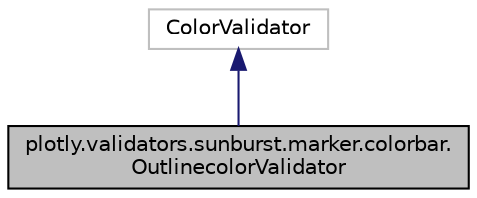 digraph "plotly.validators.sunburst.marker.colorbar.OutlinecolorValidator"
{
 // LATEX_PDF_SIZE
  edge [fontname="Helvetica",fontsize="10",labelfontname="Helvetica",labelfontsize="10"];
  node [fontname="Helvetica",fontsize="10",shape=record];
  Node1 [label="plotly.validators.sunburst.marker.colorbar.\lOutlinecolorValidator",height=0.2,width=0.4,color="black", fillcolor="grey75", style="filled", fontcolor="black",tooltip=" "];
  Node2 -> Node1 [dir="back",color="midnightblue",fontsize="10",style="solid",fontname="Helvetica"];
  Node2 [label="ColorValidator",height=0.2,width=0.4,color="grey75", fillcolor="white", style="filled",tooltip=" "];
}
